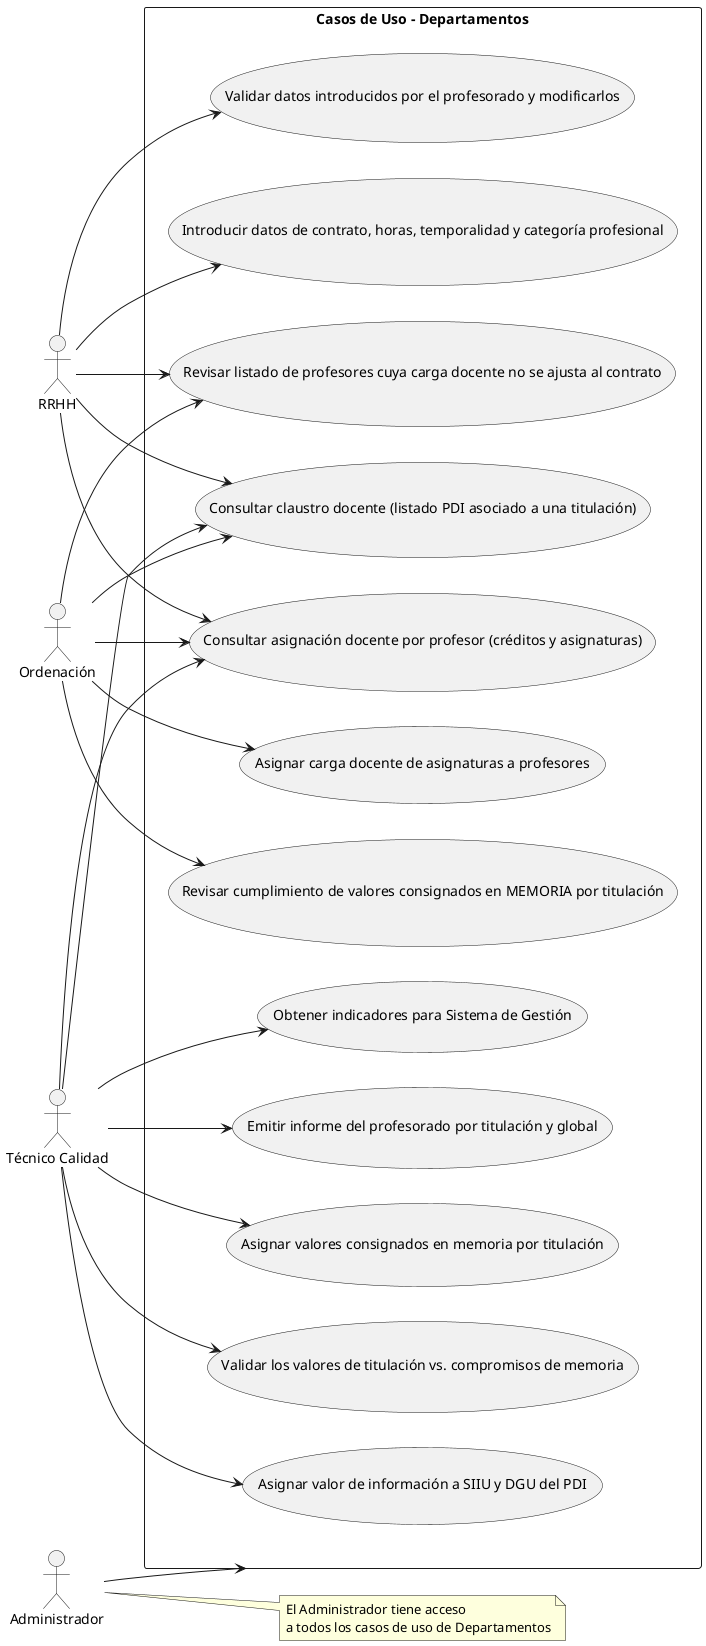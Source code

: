@startuml
left to right direction

actor "RRHH" as RRHH
actor "Ordenación" as Ordenacion
actor "Técnico Calidad" as TecnicoCalidad
actor "Administrador" as Admin

note "El Administrador tiene acceso\na todos los casos de uso de Departamentos" as N1

rectangle "Casos de Uso - Departamentos" {
  usecase "Validar datos introducidos por el profesorado y modificarlos" as CU4
  usecase "Introducir datos de contrato, horas, temporalidad y categoría profesional" as CU5
  usecase "Revisar listado de profesores cuya carga docente no se ajusta al contrato" as CU6
  usecase "Consultar claustro docente (listado PDI asociado a una titulación)" as CU7
  usecase "Consultar asignación docente por profesor (créditos y asignaturas)" as CU8
  usecase "Asignar carga docente de asignaturas a profesores" as CU9
  usecase "Revisar cumplimiento de valores consignados en MEMORIA por titulación" as CU10
  usecase "Asignar valores consignados en memoria por titulación" as CU11
  usecase "Validar los valores de titulación vs. compromisos de memoria" as CU13
  usecase "Asignar valor de información a SIIU y DGU del PDI" as CU12
  usecase "Obtener indicadores para Sistema de Gestión" as CU14
  usecase "Emitir informe del profesorado por titulación y global" as CU15
}

RRHH --> CU4
RRHH --> CU5
RRHH --> CU6
RRHH --> CU7
RRHH --> CU8
Ordenacion --> CU6
Ordenacion --> CU7
Ordenacion --> CU8
Ordenacion --> CU9
Ordenacion --> CU10
TecnicoCalidad --> CU7
TecnicoCalidad --> CU8
TecnicoCalidad --> CU11
TecnicoCalidad --> CU12
TecnicoCalidad --> CU13
TecnicoCalidad --> CU14
TecnicoCalidad --> CU15

Admin --> "Casos de Uso - Departamentos"
Admin .. N1
@enduml
